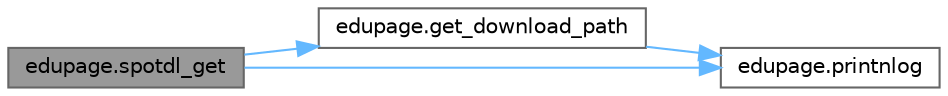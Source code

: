 digraph "edupage.spotdl_get"
{
 // LATEX_PDF_SIZE
  bgcolor="transparent";
  edge [fontname=Helvetica,fontsize=10,labelfontname=Helvetica,labelfontsize=10];
  node [fontname=Helvetica,fontsize=10,shape=box,height=0.2,width=0.4];
  rankdir="LR";
  Node1 [label="edupage.spotdl_get",height=0.2,width=0.4,color="gray40", fillcolor="grey60", style="filled", fontcolor="black",tooltip=" "];
  Node1 -> Node2 [color="steelblue1",style="solid"];
  Node2 [label="edupage.get_download_path",height=0.2,width=0.4,color="grey40", fillcolor="white", style="filled",URL="$d0/d52/namespaceedupage.html#a173db098c25feb8bec8766cce059e4f0",tooltip=" "];
  Node2 -> Node3 [color="steelblue1",style="solid"];
  Node3 [label="edupage.printnlog",height=0.2,width=0.4,color="grey40", fillcolor="white", style="filled",URL="$d0/d52/namespaceedupage.html#a2adafa3eaf38d32da372310443e999f3",tooltip=" "];
  Node1 -> Node3 [color="steelblue1",style="solid"];
}
